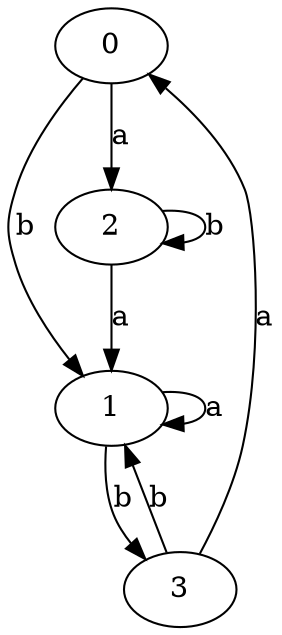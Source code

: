 digraph {
 ranksep=0.5;
 d2tdocpreamble = "\usetikzlibrary{automata}";
 d2tfigpreamble = "\tikzstyle{every state}= [ draw=blue!50,very thick,fill=blue!20]  \tikzstyle{auto}= [fill=white]";
 node [style="state"];
 edge [lblstyle="auto",topath="bend right", len=4  ]
  "0" [label="0",style = "state, initial, accepting"];
  "1" [label="1",];
  "2" [label="2",];
  "3" [label="3",];
  "0" -> "1" [label="b"];
  "0" -> "2" [label="a"];
  "1" -> "1" [label="a",topath="loop above"];
  "1" -> "3" [label="b"];
  "2" -> "1" [label="a"];
  "2" -> "2" [label="b",topath="loop above"];
  "3" -> "0" [label="a"];
  "3" -> "1" [label="b"];
}